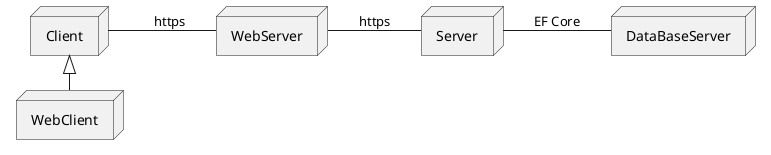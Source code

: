 @startuml

left to right direction
node Client
node WebClient
node WebServer
node Server
node DataBaseServer

Client <|-right- WebClient
Client -- WebServer : https
WebServer -- Server : https
Server -- DataBaseServer : EF Core


newpage

package Deploy{
    node Client
    node WebClient
    node WebServer
    node Server
    node DataBaseServer

    Client <|-- WebClient
    Client -right- WebServer : https
    WebServer -right- Server : https
    Server -right- DataBaseServer : EF Core
}

component browser as "browser"
component api as "API wsmcbl.back.dll" <<server>>
component database as "Data Base" <<server>>
component web as "Web wsmcbl.front.dll" <<Server>>

WebClient *--> browser
WebServer *--> web
Server *--> api
DataBaseServer *--> database

browser .right.> web : <<use>>
web .right.> api : <<use>>
api .right.> database : <<use>>

@enduml